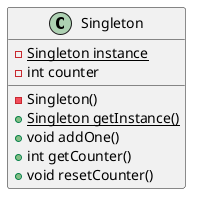 @startuml Singleton
class Singleton{
    - {static} Singleton instance
    - int counter
    - Singleton()
    + {static} Singleton getInstance()
    + void addOne()
    + int getCounter()
    + void resetCounter()
}
@enduml